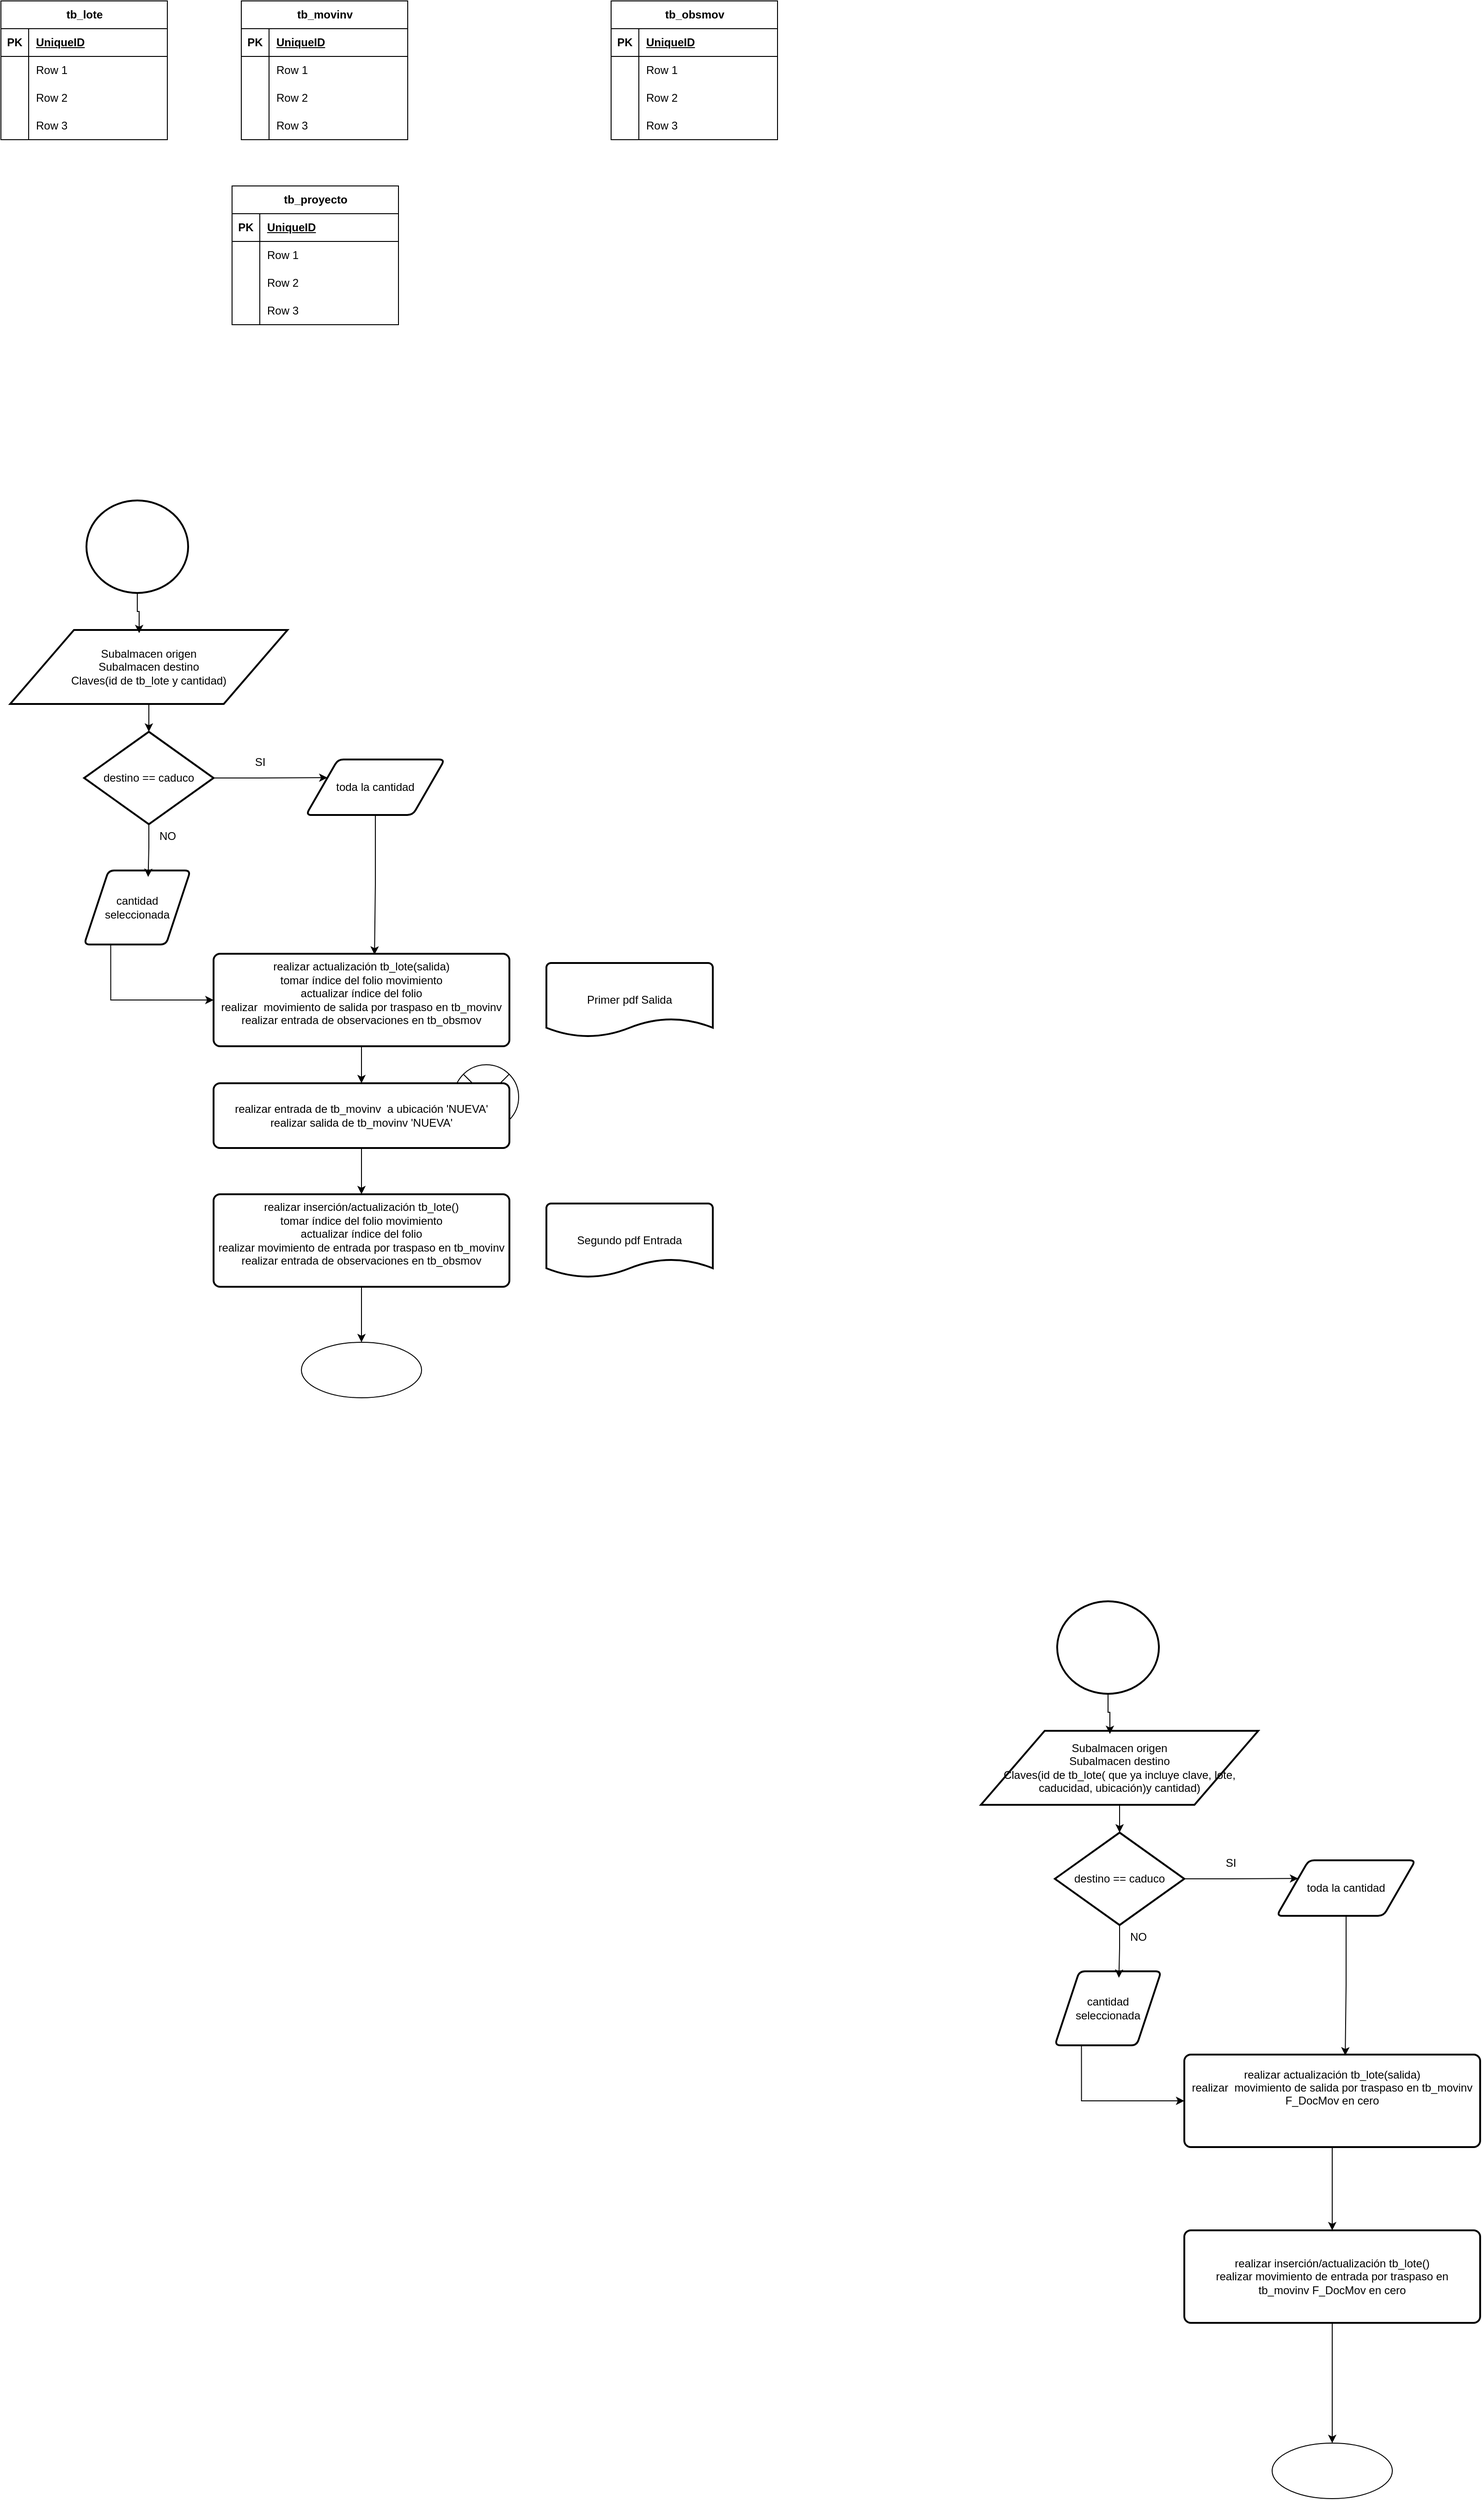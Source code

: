 <mxfile version="27.1.6">
  <diagram name="Página-1" id="tT_PuMGkme6JgrerA0NC">
    <mxGraphModel dx="2133" dy="880" grid="1" gridSize="10" guides="1" tooltips="1" connect="1" arrows="1" fold="1" page="1" pageScale="1" pageWidth="827" pageHeight="1169" math="0" shadow="0">
      <root>
        <mxCell id="0" />
        <mxCell id="1" parent="0" />
        <mxCell id="6l9VA6hZa9uN_EuhGzY8-78" value="" style="verticalLabelPosition=bottom;verticalAlign=top;html=1;shape=mxgraph.flowchart.or;" vertex="1" parent="1">
          <mxGeometry x="520" y="1250" width="70" height="70" as="geometry" />
        </mxCell>
        <mxCell id="6l9VA6hZa9uN_EuhGzY8-1" value="tb_lote" style="shape=table;startSize=30;container=1;collapsible=1;childLayout=tableLayout;fixedRows=1;rowLines=0;fontStyle=1;align=center;resizeLast=1;html=1;" vertex="1" parent="1">
          <mxGeometry x="30" y="100" width="180" height="150" as="geometry" />
        </mxCell>
        <mxCell id="6l9VA6hZa9uN_EuhGzY8-2" value="" style="shape=tableRow;horizontal=0;startSize=0;swimlaneHead=0;swimlaneBody=0;fillColor=none;collapsible=0;dropTarget=0;points=[[0,0.5],[1,0.5]];portConstraint=eastwest;top=0;left=0;right=0;bottom=1;" vertex="1" parent="6l9VA6hZa9uN_EuhGzY8-1">
          <mxGeometry y="30" width="180" height="30" as="geometry" />
        </mxCell>
        <mxCell id="6l9VA6hZa9uN_EuhGzY8-3" value="PK" style="shape=partialRectangle;connectable=0;fillColor=none;top=0;left=0;bottom=0;right=0;fontStyle=1;overflow=hidden;whiteSpace=wrap;html=1;" vertex="1" parent="6l9VA6hZa9uN_EuhGzY8-2">
          <mxGeometry width="30" height="30" as="geometry">
            <mxRectangle width="30" height="30" as="alternateBounds" />
          </mxGeometry>
        </mxCell>
        <mxCell id="6l9VA6hZa9uN_EuhGzY8-4" value="UniqueID" style="shape=partialRectangle;connectable=0;fillColor=none;top=0;left=0;bottom=0;right=0;align=left;spacingLeft=6;fontStyle=5;overflow=hidden;whiteSpace=wrap;html=1;" vertex="1" parent="6l9VA6hZa9uN_EuhGzY8-2">
          <mxGeometry x="30" width="150" height="30" as="geometry">
            <mxRectangle width="150" height="30" as="alternateBounds" />
          </mxGeometry>
        </mxCell>
        <mxCell id="6l9VA6hZa9uN_EuhGzY8-5" value="" style="shape=tableRow;horizontal=0;startSize=0;swimlaneHead=0;swimlaneBody=0;fillColor=none;collapsible=0;dropTarget=0;points=[[0,0.5],[1,0.5]];portConstraint=eastwest;top=0;left=0;right=0;bottom=0;" vertex="1" parent="6l9VA6hZa9uN_EuhGzY8-1">
          <mxGeometry y="60" width="180" height="30" as="geometry" />
        </mxCell>
        <mxCell id="6l9VA6hZa9uN_EuhGzY8-6" value="" style="shape=partialRectangle;connectable=0;fillColor=none;top=0;left=0;bottom=0;right=0;editable=1;overflow=hidden;whiteSpace=wrap;html=1;" vertex="1" parent="6l9VA6hZa9uN_EuhGzY8-5">
          <mxGeometry width="30" height="30" as="geometry">
            <mxRectangle width="30" height="30" as="alternateBounds" />
          </mxGeometry>
        </mxCell>
        <mxCell id="6l9VA6hZa9uN_EuhGzY8-7" value="Row 1" style="shape=partialRectangle;connectable=0;fillColor=none;top=0;left=0;bottom=0;right=0;align=left;spacingLeft=6;overflow=hidden;whiteSpace=wrap;html=1;" vertex="1" parent="6l9VA6hZa9uN_EuhGzY8-5">
          <mxGeometry x="30" width="150" height="30" as="geometry">
            <mxRectangle width="150" height="30" as="alternateBounds" />
          </mxGeometry>
        </mxCell>
        <mxCell id="6l9VA6hZa9uN_EuhGzY8-8" value="" style="shape=tableRow;horizontal=0;startSize=0;swimlaneHead=0;swimlaneBody=0;fillColor=none;collapsible=0;dropTarget=0;points=[[0,0.5],[1,0.5]];portConstraint=eastwest;top=0;left=0;right=0;bottom=0;" vertex="1" parent="6l9VA6hZa9uN_EuhGzY8-1">
          <mxGeometry y="90" width="180" height="30" as="geometry" />
        </mxCell>
        <mxCell id="6l9VA6hZa9uN_EuhGzY8-9" value="" style="shape=partialRectangle;connectable=0;fillColor=none;top=0;left=0;bottom=0;right=0;editable=1;overflow=hidden;whiteSpace=wrap;html=1;" vertex="1" parent="6l9VA6hZa9uN_EuhGzY8-8">
          <mxGeometry width="30" height="30" as="geometry">
            <mxRectangle width="30" height="30" as="alternateBounds" />
          </mxGeometry>
        </mxCell>
        <mxCell id="6l9VA6hZa9uN_EuhGzY8-10" value="Row 2" style="shape=partialRectangle;connectable=0;fillColor=none;top=0;left=0;bottom=0;right=0;align=left;spacingLeft=6;overflow=hidden;whiteSpace=wrap;html=1;" vertex="1" parent="6l9VA6hZa9uN_EuhGzY8-8">
          <mxGeometry x="30" width="150" height="30" as="geometry">
            <mxRectangle width="150" height="30" as="alternateBounds" />
          </mxGeometry>
        </mxCell>
        <mxCell id="6l9VA6hZa9uN_EuhGzY8-11" value="" style="shape=tableRow;horizontal=0;startSize=0;swimlaneHead=0;swimlaneBody=0;fillColor=none;collapsible=0;dropTarget=0;points=[[0,0.5],[1,0.5]];portConstraint=eastwest;top=0;left=0;right=0;bottom=0;" vertex="1" parent="6l9VA6hZa9uN_EuhGzY8-1">
          <mxGeometry y="120" width="180" height="30" as="geometry" />
        </mxCell>
        <mxCell id="6l9VA6hZa9uN_EuhGzY8-12" value="" style="shape=partialRectangle;connectable=0;fillColor=none;top=0;left=0;bottom=0;right=0;editable=1;overflow=hidden;whiteSpace=wrap;html=1;" vertex="1" parent="6l9VA6hZa9uN_EuhGzY8-11">
          <mxGeometry width="30" height="30" as="geometry">
            <mxRectangle width="30" height="30" as="alternateBounds" />
          </mxGeometry>
        </mxCell>
        <mxCell id="6l9VA6hZa9uN_EuhGzY8-13" value="Row 3" style="shape=partialRectangle;connectable=0;fillColor=none;top=0;left=0;bottom=0;right=0;align=left;spacingLeft=6;overflow=hidden;whiteSpace=wrap;html=1;" vertex="1" parent="6l9VA6hZa9uN_EuhGzY8-11">
          <mxGeometry x="30" width="150" height="30" as="geometry">
            <mxRectangle width="150" height="30" as="alternateBounds" />
          </mxGeometry>
        </mxCell>
        <mxCell id="6l9VA6hZa9uN_EuhGzY8-14" value="tb_movinv" style="shape=table;startSize=30;container=1;collapsible=1;childLayout=tableLayout;fixedRows=1;rowLines=0;fontStyle=1;align=center;resizeLast=1;html=1;" vertex="1" parent="1">
          <mxGeometry x="290" y="100" width="180" height="150" as="geometry" />
        </mxCell>
        <mxCell id="6l9VA6hZa9uN_EuhGzY8-15" value="" style="shape=tableRow;horizontal=0;startSize=0;swimlaneHead=0;swimlaneBody=0;fillColor=none;collapsible=0;dropTarget=0;points=[[0,0.5],[1,0.5]];portConstraint=eastwest;top=0;left=0;right=0;bottom=1;" vertex="1" parent="6l9VA6hZa9uN_EuhGzY8-14">
          <mxGeometry y="30" width="180" height="30" as="geometry" />
        </mxCell>
        <mxCell id="6l9VA6hZa9uN_EuhGzY8-16" value="PK" style="shape=partialRectangle;connectable=0;fillColor=none;top=0;left=0;bottom=0;right=0;fontStyle=1;overflow=hidden;whiteSpace=wrap;html=1;" vertex="1" parent="6l9VA6hZa9uN_EuhGzY8-15">
          <mxGeometry width="30" height="30" as="geometry">
            <mxRectangle width="30" height="30" as="alternateBounds" />
          </mxGeometry>
        </mxCell>
        <mxCell id="6l9VA6hZa9uN_EuhGzY8-17" value="UniqueID" style="shape=partialRectangle;connectable=0;fillColor=none;top=0;left=0;bottom=0;right=0;align=left;spacingLeft=6;fontStyle=5;overflow=hidden;whiteSpace=wrap;html=1;" vertex="1" parent="6l9VA6hZa9uN_EuhGzY8-15">
          <mxGeometry x="30" width="150" height="30" as="geometry">
            <mxRectangle width="150" height="30" as="alternateBounds" />
          </mxGeometry>
        </mxCell>
        <mxCell id="6l9VA6hZa9uN_EuhGzY8-18" value="" style="shape=tableRow;horizontal=0;startSize=0;swimlaneHead=0;swimlaneBody=0;fillColor=none;collapsible=0;dropTarget=0;points=[[0,0.5],[1,0.5]];portConstraint=eastwest;top=0;left=0;right=0;bottom=0;" vertex="1" parent="6l9VA6hZa9uN_EuhGzY8-14">
          <mxGeometry y="60" width="180" height="30" as="geometry" />
        </mxCell>
        <mxCell id="6l9VA6hZa9uN_EuhGzY8-19" value="" style="shape=partialRectangle;connectable=0;fillColor=none;top=0;left=0;bottom=0;right=0;editable=1;overflow=hidden;whiteSpace=wrap;html=1;" vertex="1" parent="6l9VA6hZa9uN_EuhGzY8-18">
          <mxGeometry width="30" height="30" as="geometry">
            <mxRectangle width="30" height="30" as="alternateBounds" />
          </mxGeometry>
        </mxCell>
        <mxCell id="6l9VA6hZa9uN_EuhGzY8-20" value="Row 1" style="shape=partialRectangle;connectable=0;fillColor=none;top=0;left=0;bottom=0;right=0;align=left;spacingLeft=6;overflow=hidden;whiteSpace=wrap;html=1;" vertex="1" parent="6l9VA6hZa9uN_EuhGzY8-18">
          <mxGeometry x="30" width="150" height="30" as="geometry">
            <mxRectangle width="150" height="30" as="alternateBounds" />
          </mxGeometry>
        </mxCell>
        <mxCell id="6l9VA6hZa9uN_EuhGzY8-21" value="" style="shape=tableRow;horizontal=0;startSize=0;swimlaneHead=0;swimlaneBody=0;fillColor=none;collapsible=0;dropTarget=0;points=[[0,0.5],[1,0.5]];portConstraint=eastwest;top=0;left=0;right=0;bottom=0;" vertex="1" parent="6l9VA6hZa9uN_EuhGzY8-14">
          <mxGeometry y="90" width="180" height="30" as="geometry" />
        </mxCell>
        <mxCell id="6l9VA6hZa9uN_EuhGzY8-22" value="" style="shape=partialRectangle;connectable=0;fillColor=none;top=0;left=0;bottom=0;right=0;editable=1;overflow=hidden;whiteSpace=wrap;html=1;" vertex="1" parent="6l9VA6hZa9uN_EuhGzY8-21">
          <mxGeometry width="30" height="30" as="geometry">
            <mxRectangle width="30" height="30" as="alternateBounds" />
          </mxGeometry>
        </mxCell>
        <mxCell id="6l9VA6hZa9uN_EuhGzY8-23" value="Row 2" style="shape=partialRectangle;connectable=0;fillColor=none;top=0;left=0;bottom=0;right=0;align=left;spacingLeft=6;overflow=hidden;whiteSpace=wrap;html=1;" vertex="1" parent="6l9VA6hZa9uN_EuhGzY8-21">
          <mxGeometry x="30" width="150" height="30" as="geometry">
            <mxRectangle width="150" height="30" as="alternateBounds" />
          </mxGeometry>
        </mxCell>
        <mxCell id="6l9VA6hZa9uN_EuhGzY8-24" value="" style="shape=tableRow;horizontal=0;startSize=0;swimlaneHead=0;swimlaneBody=0;fillColor=none;collapsible=0;dropTarget=0;points=[[0,0.5],[1,0.5]];portConstraint=eastwest;top=0;left=0;right=0;bottom=0;" vertex="1" parent="6l9VA6hZa9uN_EuhGzY8-14">
          <mxGeometry y="120" width="180" height="30" as="geometry" />
        </mxCell>
        <mxCell id="6l9VA6hZa9uN_EuhGzY8-25" value="" style="shape=partialRectangle;connectable=0;fillColor=none;top=0;left=0;bottom=0;right=0;editable=1;overflow=hidden;whiteSpace=wrap;html=1;" vertex="1" parent="6l9VA6hZa9uN_EuhGzY8-24">
          <mxGeometry width="30" height="30" as="geometry">
            <mxRectangle width="30" height="30" as="alternateBounds" />
          </mxGeometry>
        </mxCell>
        <mxCell id="6l9VA6hZa9uN_EuhGzY8-26" value="Row 3" style="shape=partialRectangle;connectable=0;fillColor=none;top=0;left=0;bottom=0;right=0;align=left;spacingLeft=6;overflow=hidden;whiteSpace=wrap;html=1;" vertex="1" parent="6l9VA6hZa9uN_EuhGzY8-24">
          <mxGeometry x="30" width="150" height="30" as="geometry">
            <mxRectangle width="150" height="30" as="alternateBounds" />
          </mxGeometry>
        </mxCell>
        <mxCell id="6l9VA6hZa9uN_EuhGzY8-27" value="tb_obsmov" style="shape=table;startSize=30;container=1;collapsible=1;childLayout=tableLayout;fixedRows=1;rowLines=0;fontStyle=1;align=center;resizeLast=1;html=1;" vertex="1" parent="1">
          <mxGeometry x="690" y="100" width="180" height="150" as="geometry" />
        </mxCell>
        <mxCell id="6l9VA6hZa9uN_EuhGzY8-28" value="" style="shape=tableRow;horizontal=0;startSize=0;swimlaneHead=0;swimlaneBody=0;fillColor=none;collapsible=0;dropTarget=0;points=[[0,0.5],[1,0.5]];portConstraint=eastwest;top=0;left=0;right=0;bottom=1;" vertex="1" parent="6l9VA6hZa9uN_EuhGzY8-27">
          <mxGeometry y="30" width="180" height="30" as="geometry" />
        </mxCell>
        <mxCell id="6l9VA6hZa9uN_EuhGzY8-29" value="PK" style="shape=partialRectangle;connectable=0;fillColor=none;top=0;left=0;bottom=0;right=0;fontStyle=1;overflow=hidden;whiteSpace=wrap;html=1;" vertex="1" parent="6l9VA6hZa9uN_EuhGzY8-28">
          <mxGeometry width="30" height="30" as="geometry">
            <mxRectangle width="30" height="30" as="alternateBounds" />
          </mxGeometry>
        </mxCell>
        <mxCell id="6l9VA6hZa9uN_EuhGzY8-30" value="UniqueID" style="shape=partialRectangle;connectable=0;fillColor=none;top=0;left=0;bottom=0;right=0;align=left;spacingLeft=6;fontStyle=5;overflow=hidden;whiteSpace=wrap;html=1;" vertex="1" parent="6l9VA6hZa9uN_EuhGzY8-28">
          <mxGeometry x="30" width="150" height="30" as="geometry">
            <mxRectangle width="150" height="30" as="alternateBounds" />
          </mxGeometry>
        </mxCell>
        <mxCell id="6l9VA6hZa9uN_EuhGzY8-31" value="" style="shape=tableRow;horizontal=0;startSize=0;swimlaneHead=0;swimlaneBody=0;fillColor=none;collapsible=0;dropTarget=0;points=[[0,0.5],[1,0.5]];portConstraint=eastwest;top=0;left=0;right=0;bottom=0;" vertex="1" parent="6l9VA6hZa9uN_EuhGzY8-27">
          <mxGeometry y="60" width="180" height="30" as="geometry" />
        </mxCell>
        <mxCell id="6l9VA6hZa9uN_EuhGzY8-32" value="" style="shape=partialRectangle;connectable=0;fillColor=none;top=0;left=0;bottom=0;right=0;editable=1;overflow=hidden;whiteSpace=wrap;html=1;" vertex="1" parent="6l9VA6hZa9uN_EuhGzY8-31">
          <mxGeometry width="30" height="30" as="geometry">
            <mxRectangle width="30" height="30" as="alternateBounds" />
          </mxGeometry>
        </mxCell>
        <mxCell id="6l9VA6hZa9uN_EuhGzY8-33" value="Row 1" style="shape=partialRectangle;connectable=0;fillColor=none;top=0;left=0;bottom=0;right=0;align=left;spacingLeft=6;overflow=hidden;whiteSpace=wrap;html=1;" vertex="1" parent="6l9VA6hZa9uN_EuhGzY8-31">
          <mxGeometry x="30" width="150" height="30" as="geometry">
            <mxRectangle width="150" height="30" as="alternateBounds" />
          </mxGeometry>
        </mxCell>
        <mxCell id="6l9VA6hZa9uN_EuhGzY8-34" value="" style="shape=tableRow;horizontal=0;startSize=0;swimlaneHead=0;swimlaneBody=0;fillColor=none;collapsible=0;dropTarget=0;points=[[0,0.5],[1,0.5]];portConstraint=eastwest;top=0;left=0;right=0;bottom=0;" vertex="1" parent="6l9VA6hZa9uN_EuhGzY8-27">
          <mxGeometry y="90" width="180" height="30" as="geometry" />
        </mxCell>
        <mxCell id="6l9VA6hZa9uN_EuhGzY8-35" value="" style="shape=partialRectangle;connectable=0;fillColor=none;top=0;left=0;bottom=0;right=0;editable=1;overflow=hidden;whiteSpace=wrap;html=1;" vertex="1" parent="6l9VA6hZa9uN_EuhGzY8-34">
          <mxGeometry width="30" height="30" as="geometry">
            <mxRectangle width="30" height="30" as="alternateBounds" />
          </mxGeometry>
        </mxCell>
        <mxCell id="6l9VA6hZa9uN_EuhGzY8-36" value="Row 2" style="shape=partialRectangle;connectable=0;fillColor=none;top=0;left=0;bottom=0;right=0;align=left;spacingLeft=6;overflow=hidden;whiteSpace=wrap;html=1;" vertex="1" parent="6l9VA6hZa9uN_EuhGzY8-34">
          <mxGeometry x="30" width="150" height="30" as="geometry">
            <mxRectangle width="150" height="30" as="alternateBounds" />
          </mxGeometry>
        </mxCell>
        <mxCell id="6l9VA6hZa9uN_EuhGzY8-37" value="" style="shape=tableRow;horizontal=0;startSize=0;swimlaneHead=0;swimlaneBody=0;fillColor=none;collapsible=0;dropTarget=0;points=[[0,0.5],[1,0.5]];portConstraint=eastwest;top=0;left=0;right=0;bottom=0;" vertex="1" parent="6l9VA6hZa9uN_EuhGzY8-27">
          <mxGeometry y="120" width="180" height="30" as="geometry" />
        </mxCell>
        <mxCell id="6l9VA6hZa9uN_EuhGzY8-38" value="" style="shape=partialRectangle;connectable=0;fillColor=none;top=0;left=0;bottom=0;right=0;editable=1;overflow=hidden;whiteSpace=wrap;html=1;" vertex="1" parent="6l9VA6hZa9uN_EuhGzY8-37">
          <mxGeometry width="30" height="30" as="geometry">
            <mxRectangle width="30" height="30" as="alternateBounds" />
          </mxGeometry>
        </mxCell>
        <mxCell id="6l9VA6hZa9uN_EuhGzY8-39" value="Row 3" style="shape=partialRectangle;connectable=0;fillColor=none;top=0;left=0;bottom=0;right=0;align=left;spacingLeft=6;overflow=hidden;whiteSpace=wrap;html=1;" vertex="1" parent="6l9VA6hZa9uN_EuhGzY8-37">
          <mxGeometry x="30" width="150" height="30" as="geometry">
            <mxRectangle width="150" height="30" as="alternateBounds" />
          </mxGeometry>
        </mxCell>
        <mxCell id="6l9VA6hZa9uN_EuhGzY8-40" value="tb_proyecto" style="shape=table;startSize=30;container=1;collapsible=1;childLayout=tableLayout;fixedRows=1;rowLines=0;fontStyle=1;align=center;resizeLast=1;html=1;" vertex="1" parent="1">
          <mxGeometry x="280" y="300" width="180" height="150" as="geometry" />
        </mxCell>
        <mxCell id="6l9VA6hZa9uN_EuhGzY8-41" value="" style="shape=tableRow;horizontal=0;startSize=0;swimlaneHead=0;swimlaneBody=0;fillColor=none;collapsible=0;dropTarget=0;points=[[0,0.5],[1,0.5]];portConstraint=eastwest;top=0;left=0;right=0;bottom=1;" vertex="1" parent="6l9VA6hZa9uN_EuhGzY8-40">
          <mxGeometry y="30" width="180" height="30" as="geometry" />
        </mxCell>
        <mxCell id="6l9VA6hZa9uN_EuhGzY8-42" value="PK" style="shape=partialRectangle;connectable=0;fillColor=none;top=0;left=0;bottom=0;right=0;fontStyle=1;overflow=hidden;whiteSpace=wrap;html=1;" vertex="1" parent="6l9VA6hZa9uN_EuhGzY8-41">
          <mxGeometry width="30" height="30" as="geometry">
            <mxRectangle width="30" height="30" as="alternateBounds" />
          </mxGeometry>
        </mxCell>
        <mxCell id="6l9VA6hZa9uN_EuhGzY8-43" value="UniqueID" style="shape=partialRectangle;connectable=0;fillColor=none;top=0;left=0;bottom=0;right=0;align=left;spacingLeft=6;fontStyle=5;overflow=hidden;whiteSpace=wrap;html=1;" vertex="1" parent="6l9VA6hZa9uN_EuhGzY8-41">
          <mxGeometry x="30" width="150" height="30" as="geometry">
            <mxRectangle width="150" height="30" as="alternateBounds" />
          </mxGeometry>
        </mxCell>
        <mxCell id="6l9VA6hZa9uN_EuhGzY8-44" value="" style="shape=tableRow;horizontal=0;startSize=0;swimlaneHead=0;swimlaneBody=0;fillColor=none;collapsible=0;dropTarget=0;points=[[0,0.5],[1,0.5]];portConstraint=eastwest;top=0;left=0;right=0;bottom=0;" vertex="1" parent="6l9VA6hZa9uN_EuhGzY8-40">
          <mxGeometry y="60" width="180" height="30" as="geometry" />
        </mxCell>
        <mxCell id="6l9VA6hZa9uN_EuhGzY8-45" value="" style="shape=partialRectangle;connectable=0;fillColor=none;top=0;left=0;bottom=0;right=0;editable=1;overflow=hidden;whiteSpace=wrap;html=1;" vertex="1" parent="6l9VA6hZa9uN_EuhGzY8-44">
          <mxGeometry width="30" height="30" as="geometry">
            <mxRectangle width="30" height="30" as="alternateBounds" />
          </mxGeometry>
        </mxCell>
        <mxCell id="6l9VA6hZa9uN_EuhGzY8-46" value="Row 1" style="shape=partialRectangle;connectable=0;fillColor=none;top=0;left=0;bottom=0;right=0;align=left;spacingLeft=6;overflow=hidden;whiteSpace=wrap;html=1;" vertex="1" parent="6l9VA6hZa9uN_EuhGzY8-44">
          <mxGeometry x="30" width="150" height="30" as="geometry">
            <mxRectangle width="150" height="30" as="alternateBounds" />
          </mxGeometry>
        </mxCell>
        <mxCell id="6l9VA6hZa9uN_EuhGzY8-47" value="" style="shape=tableRow;horizontal=0;startSize=0;swimlaneHead=0;swimlaneBody=0;fillColor=none;collapsible=0;dropTarget=0;points=[[0,0.5],[1,0.5]];portConstraint=eastwest;top=0;left=0;right=0;bottom=0;" vertex="1" parent="6l9VA6hZa9uN_EuhGzY8-40">
          <mxGeometry y="90" width="180" height="30" as="geometry" />
        </mxCell>
        <mxCell id="6l9VA6hZa9uN_EuhGzY8-48" value="" style="shape=partialRectangle;connectable=0;fillColor=none;top=0;left=0;bottom=0;right=0;editable=1;overflow=hidden;whiteSpace=wrap;html=1;" vertex="1" parent="6l9VA6hZa9uN_EuhGzY8-47">
          <mxGeometry width="30" height="30" as="geometry">
            <mxRectangle width="30" height="30" as="alternateBounds" />
          </mxGeometry>
        </mxCell>
        <mxCell id="6l9VA6hZa9uN_EuhGzY8-49" value="Row 2" style="shape=partialRectangle;connectable=0;fillColor=none;top=0;left=0;bottom=0;right=0;align=left;spacingLeft=6;overflow=hidden;whiteSpace=wrap;html=1;" vertex="1" parent="6l9VA6hZa9uN_EuhGzY8-47">
          <mxGeometry x="30" width="150" height="30" as="geometry">
            <mxRectangle width="150" height="30" as="alternateBounds" />
          </mxGeometry>
        </mxCell>
        <mxCell id="6l9VA6hZa9uN_EuhGzY8-50" value="" style="shape=tableRow;horizontal=0;startSize=0;swimlaneHead=0;swimlaneBody=0;fillColor=none;collapsible=0;dropTarget=0;points=[[0,0.5],[1,0.5]];portConstraint=eastwest;top=0;left=0;right=0;bottom=0;" vertex="1" parent="6l9VA6hZa9uN_EuhGzY8-40">
          <mxGeometry y="120" width="180" height="30" as="geometry" />
        </mxCell>
        <mxCell id="6l9VA6hZa9uN_EuhGzY8-51" value="" style="shape=partialRectangle;connectable=0;fillColor=none;top=0;left=0;bottom=0;right=0;editable=1;overflow=hidden;whiteSpace=wrap;html=1;" vertex="1" parent="6l9VA6hZa9uN_EuhGzY8-50">
          <mxGeometry width="30" height="30" as="geometry">
            <mxRectangle width="30" height="30" as="alternateBounds" />
          </mxGeometry>
        </mxCell>
        <mxCell id="6l9VA6hZa9uN_EuhGzY8-52" value="Row 3" style="shape=partialRectangle;connectable=0;fillColor=none;top=0;left=0;bottom=0;right=0;align=left;spacingLeft=6;overflow=hidden;whiteSpace=wrap;html=1;" vertex="1" parent="6l9VA6hZa9uN_EuhGzY8-50">
          <mxGeometry x="30" width="150" height="30" as="geometry">
            <mxRectangle width="150" height="30" as="alternateBounds" />
          </mxGeometry>
        </mxCell>
        <mxCell id="6l9VA6hZa9uN_EuhGzY8-53" value="" style="strokeWidth=2;html=1;shape=mxgraph.flowchart.start_2;whiteSpace=wrap;" vertex="1" parent="1">
          <mxGeometry x="122.5" y="640" width="110" height="100" as="geometry" />
        </mxCell>
        <mxCell id="6l9VA6hZa9uN_EuhGzY8-72" style="edgeStyle=orthogonalEdgeStyle;rounded=0;orthogonalLoop=1;jettySize=auto;html=1;exitX=0.5;exitY=1;exitDx=0;exitDy=0;entryX=0.5;entryY=0;entryDx=0;entryDy=0;" edge="1" parent="1" source="6l9VA6hZa9uN_EuhGzY8-54" target="6l9VA6hZa9uN_EuhGzY8-61">
          <mxGeometry relative="1" as="geometry" />
        </mxCell>
        <mxCell id="6l9VA6hZa9uN_EuhGzY8-54" value="realizar actualización tb_lote(salida)&lt;div&gt;tomar índice del folio movimiento&lt;/div&gt;&lt;div&gt;actualizar índice del folio&lt;br&gt;&lt;div&gt;realizar&amp;nbsp; movimiento de salida por traspaso en tb_movinv&lt;/div&gt;&lt;div&gt;realizar entrada de observaciones en tb_obsmov&lt;/div&gt;&lt;div&gt;&lt;br&gt;&lt;/div&gt;&lt;/div&gt;" style="rounded=1;whiteSpace=wrap;html=1;absoluteArcSize=1;arcSize=14;strokeWidth=2;" vertex="1" parent="1">
          <mxGeometry x="260" y="1130" width="320" height="100" as="geometry" />
        </mxCell>
        <mxCell id="6l9VA6hZa9uN_EuhGzY8-56" value="Subalmacen origen&lt;div&gt;Subalmacen destino&lt;/div&gt;&lt;div&gt;Claves(id de tb_lote y cantidad)&lt;/div&gt;" style="shape=parallelogram;html=1;strokeWidth=2;perimeter=parallelogramPerimeter;whiteSpace=wrap;rounded=1;arcSize=0;size=0.23;" vertex="1" parent="1">
          <mxGeometry x="40" y="780" width="300" height="80" as="geometry" />
        </mxCell>
        <mxCell id="6l9VA6hZa9uN_EuhGzY8-57" style="edgeStyle=orthogonalEdgeStyle;rounded=0;orthogonalLoop=1;jettySize=auto;html=1;exitX=0.5;exitY=1;exitDx=0;exitDy=0;exitPerimeter=0;entryX=0.465;entryY=0.043;entryDx=0;entryDy=0;entryPerimeter=0;" edge="1" parent="1" source="6l9VA6hZa9uN_EuhGzY8-53" target="6l9VA6hZa9uN_EuhGzY8-56">
          <mxGeometry relative="1" as="geometry" />
        </mxCell>
        <mxCell id="6l9VA6hZa9uN_EuhGzY8-59" value="Primer pdf Salida" style="strokeWidth=2;html=1;shape=mxgraph.flowchart.document2;whiteSpace=wrap;size=0.25;" vertex="1" parent="1">
          <mxGeometry x="620" y="1140" width="180" height="80" as="geometry" />
        </mxCell>
        <mxCell id="6l9VA6hZa9uN_EuhGzY8-74" style="edgeStyle=orthogonalEdgeStyle;rounded=0;orthogonalLoop=1;jettySize=auto;html=1;exitX=0.5;exitY=1;exitDx=0;exitDy=0;" edge="1" parent="1" source="6l9VA6hZa9uN_EuhGzY8-61" target="6l9VA6hZa9uN_EuhGzY8-73">
          <mxGeometry relative="1" as="geometry" />
        </mxCell>
        <mxCell id="6l9VA6hZa9uN_EuhGzY8-61" value="realizar entrada de tb_movinv&amp;nbsp; a ubicación &#39;NUEVA&#39;&lt;div&gt;realizar salida de tb_movinv &#39;NUEVA&#39;&lt;/div&gt;" style="rounded=1;whiteSpace=wrap;html=1;absoluteArcSize=1;arcSize=14;strokeWidth=2;fillColor=light-dark(#FFFFFF,#E6D0DE);" vertex="1" parent="1">
          <mxGeometry x="260" y="1270" width="320" height="70" as="geometry" />
        </mxCell>
        <mxCell id="6l9VA6hZa9uN_EuhGzY8-66" style="edgeStyle=orthogonalEdgeStyle;rounded=0;orthogonalLoop=1;jettySize=auto;html=1;exitX=1;exitY=0.5;exitDx=0;exitDy=0;exitPerimeter=0;entryX=0;entryY=0.25;entryDx=0;entryDy=0;" edge="1" parent="1" source="6l9VA6hZa9uN_EuhGzY8-62" target="6l9VA6hZa9uN_EuhGzY8-64">
          <mxGeometry relative="1" as="geometry" />
        </mxCell>
        <mxCell id="6l9VA6hZa9uN_EuhGzY8-62" value="destino == caduco" style="strokeWidth=2;html=1;shape=mxgraph.flowchart.decision;whiteSpace=wrap;" vertex="1" parent="1">
          <mxGeometry x="120" y="890" width="140" height="100" as="geometry" />
        </mxCell>
        <mxCell id="6l9VA6hZa9uN_EuhGzY8-63" style="edgeStyle=orthogonalEdgeStyle;rounded=0;orthogonalLoop=1;jettySize=auto;html=1;exitX=0.5;exitY=1;exitDx=0;exitDy=0;entryX=0.5;entryY=0;entryDx=0;entryDy=0;entryPerimeter=0;" edge="1" parent="1" source="6l9VA6hZa9uN_EuhGzY8-56" target="6l9VA6hZa9uN_EuhGzY8-62">
          <mxGeometry relative="1" as="geometry" />
        </mxCell>
        <mxCell id="6l9VA6hZa9uN_EuhGzY8-64" value="toda la cantidad" style="shape=parallelogram;html=1;strokeWidth=2;perimeter=parallelogramPerimeter;whiteSpace=wrap;rounded=1;arcSize=12;size=0.23;" vertex="1" parent="1">
          <mxGeometry x="360" y="920" width="150" height="60" as="geometry" />
        </mxCell>
        <mxCell id="6l9VA6hZa9uN_EuhGzY8-71" style="edgeStyle=orthogonalEdgeStyle;rounded=0;orthogonalLoop=1;jettySize=auto;html=1;exitX=0.25;exitY=1;exitDx=0;exitDy=0;entryX=0;entryY=0.5;entryDx=0;entryDy=0;" edge="1" parent="1" source="6l9VA6hZa9uN_EuhGzY8-65" target="6l9VA6hZa9uN_EuhGzY8-54">
          <mxGeometry relative="1" as="geometry" />
        </mxCell>
        <mxCell id="6l9VA6hZa9uN_EuhGzY8-65" value="cantidad seleccionada" style="shape=parallelogram;html=1;strokeWidth=2;perimeter=parallelogramPerimeter;whiteSpace=wrap;rounded=1;arcSize=12;size=0.23;" vertex="1" parent="1">
          <mxGeometry x="120" y="1040" width="115" height="80" as="geometry" />
        </mxCell>
        <mxCell id="6l9VA6hZa9uN_EuhGzY8-67" value="SI" style="text;html=1;align=center;verticalAlign=middle;resizable=0;points=[];autosize=1;strokeColor=none;fillColor=none;" vertex="1" parent="1">
          <mxGeometry x="295" y="908" width="30" height="30" as="geometry" />
        </mxCell>
        <mxCell id="6l9VA6hZa9uN_EuhGzY8-68" style="edgeStyle=orthogonalEdgeStyle;rounded=0;orthogonalLoop=1;jettySize=auto;html=1;exitX=0.5;exitY=1;exitDx=0;exitDy=0;exitPerimeter=0;entryX=0.602;entryY=0.087;entryDx=0;entryDy=0;entryPerimeter=0;" edge="1" parent="1" source="6l9VA6hZa9uN_EuhGzY8-62" target="6l9VA6hZa9uN_EuhGzY8-65">
          <mxGeometry relative="1" as="geometry" />
        </mxCell>
        <mxCell id="6l9VA6hZa9uN_EuhGzY8-69" value="NO" style="text;html=1;align=center;verticalAlign=middle;resizable=0;points=[];autosize=1;strokeColor=none;fillColor=none;" vertex="1" parent="1">
          <mxGeometry x="190" y="988" width="40" height="30" as="geometry" />
        </mxCell>
        <mxCell id="6l9VA6hZa9uN_EuhGzY8-70" style="edgeStyle=orthogonalEdgeStyle;rounded=0;orthogonalLoop=1;jettySize=auto;html=1;exitX=0.5;exitY=1;exitDx=0;exitDy=0;entryX=0.544;entryY=0.01;entryDx=0;entryDy=0;entryPerimeter=0;" edge="1" parent="1" source="6l9VA6hZa9uN_EuhGzY8-64" target="6l9VA6hZa9uN_EuhGzY8-54">
          <mxGeometry relative="1" as="geometry" />
        </mxCell>
        <mxCell id="6l9VA6hZa9uN_EuhGzY8-77" style="edgeStyle=orthogonalEdgeStyle;rounded=0;orthogonalLoop=1;jettySize=auto;html=1;exitX=0.5;exitY=1;exitDx=0;exitDy=0;" edge="1" parent="1" source="6l9VA6hZa9uN_EuhGzY8-73" target="6l9VA6hZa9uN_EuhGzY8-76">
          <mxGeometry relative="1" as="geometry" />
        </mxCell>
        <mxCell id="6l9VA6hZa9uN_EuhGzY8-73" value="realizar inserción/actualización tb_lote()&lt;div&gt;tomar índice del folio movimiento&lt;/div&gt;&lt;div&gt;actualizar índice del folio&lt;br&gt;&lt;div&gt;realizar movimiento de entrada por traspaso en tb_movinv&lt;/div&gt;&lt;div&gt;realizar entrada de observaciones en tb_obsmov&lt;/div&gt;&lt;div&gt;&lt;br&gt;&lt;/div&gt;&lt;/div&gt;" style="rounded=1;whiteSpace=wrap;html=1;absoluteArcSize=1;arcSize=14;strokeWidth=2;" vertex="1" parent="1">
          <mxGeometry x="260" y="1390" width="320" height="100" as="geometry" />
        </mxCell>
        <mxCell id="6l9VA6hZa9uN_EuhGzY8-75" value="Segundo pdf Entrada" style="strokeWidth=2;html=1;shape=mxgraph.flowchart.document2;whiteSpace=wrap;size=0.25;" vertex="1" parent="1">
          <mxGeometry x="620" y="1400" width="180" height="80" as="geometry" />
        </mxCell>
        <mxCell id="6l9VA6hZa9uN_EuhGzY8-76" value="" style="verticalLabelPosition=bottom;verticalAlign=top;html=1;shape=mxgraph.flowchart.on-page_reference;" vertex="1" parent="1">
          <mxGeometry x="355" y="1550" width="130" height="60" as="geometry" />
        </mxCell>
        <mxCell id="6l9VA6hZa9uN_EuhGzY8-102" value="" style="strokeWidth=2;html=1;shape=mxgraph.flowchart.start_2;whiteSpace=wrap;" vertex="1" parent="1">
          <mxGeometry x="1172.5" y="1830" width="110" height="100" as="geometry" />
        </mxCell>
        <mxCell id="6l9VA6hZa9uN_EuhGzY8-103" style="edgeStyle=orthogonalEdgeStyle;rounded=0;orthogonalLoop=1;jettySize=auto;html=1;exitX=0.5;exitY=1;exitDx=0;exitDy=0;entryX=0.5;entryY=0;entryDx=0;entryDy=0;" edge="1" parent="1" source="6l9VA6hZa9uN_EuhGzY8-104" target="6l9VA6hZa9uN_EuhGzY8-121">
          <mxGeometry relative="1" as="geometry">
            <mxPoint x="1470" y="2460" as="targetPoint" />
          </mxGeometry>
        </mxCell>
        <mxCell id="6l9VA6hZa9uN_EuhGzY8-104" value="realizar actualización tb_lote(salida)&lt;div&gt;&lt;div&gt;realizar&amp;nbsp; movimiento de salida por traspaso en tb_movinv F_DocMov en cero&lt;/div&gt;&lt;div&gt;&lt;br&gt;&lt;/div&gt;&lt;div&gt;&lt;br&gt;&lt;/div&gt;&lt;/div&gt;" style="rounded=1;whiteSpace=wrap;html=1;absoluteArcSize=1;arcSize=14;strokeWidth=2;" vertex="1" parent="1">
          <mxGeometry x="1310" y="2320" width="320" height="100" as="geometry" />
        </mxCell>
        <mxCell id="6l9VA6hZa9uN_EuhGzY8-105" value="Subalmacen origen&lt;div&gt;Subalmacen destino&lt;/div&gt;&lt;div&gt;Claves(id de tb_lote( que ya incluye clave, lote, caducidad, ubicación)y cantidad)&lt;/div&gt;" style="shape=parallelogram;html=1;strokeWidth=2;perimeter=parallelogramPerimeter;whiteSpace=wrap;rounded=1;arcSize=0;size=0.23;" vertex="1" parent="1">
          <mxGeometry x="1090" y="1970" width="300" height="80" as="geometry" />
        </mxCell>
        <mxCell id="6l9VA6hZa9uN_EuhGzY8-106" style="edgeStyle=orthogonalEdgeStyle;rounded=0;orthogonalLoop=1;jettySize=auto;html=1;exitX=0.5;exitY=1;exitDx=0;exitDy=0;exitPerimeter=0;entryX=0.465;entryY=0.043;entryDx=0;entryDy=0;entryPerimeter=0;" edge="1" parent="1" source="6l9VA6hZa9uN_EuhGzY8-102" target="6l9VA6hZa9uN_EuhGzY8-105">
          <mxGeometry relative="1" as="geometry" />
        </mxCell>
        <mxCell id="6l9VA6hZa9uN_EuhGzY8-110" style="edgeStyle=orthogonalEdgeStyle;rounded=0;orthogonalLoop=1;jettySize=auto;html=1;exitX=1;exitY=0.5;exitDx=0;exitDy=0;exitPerimeter=0;entryX=0;entryY=0.25;entryDx=0;entryDy=0;" edge="1" parent="1" source="6l9VA6hZa9uN_EuhGzY8-111" target="6l9VA6hZa9uN_EuhGzY8-113">
          <mxGeometry relative="1" as="geometry" />
        </mxCell>
        <mxCell id="6l9VA6hZa9uN_EuhGzY8-111" value="destino == caduco" style="strokeWidth=2;html=1;shape=mxgraph.flowchart.decision;whiteSpace=wrap;" vertex="1" parent="1">
          <mxGeometry x="1170" y="2080" width="140" height="100" as="geometry" />
        </mxCell>
        <mxCell id="6l9VA6hZa9uN_EuhGzY8-112" style="edgeStyle=orthogonalEdgeStyle;rounded=0;orthogonalLoop=1;jettySize=auto;html=1;exitX=0.5;exitY=1;exitDx=0;exitDy=0;entryX=0.5;entryY=0;entryDx=0;entryDy=0;entryPerimeter=0;" edge="1" parent="1" source="6l9VA6hZa9uN_EuhGzY8-105" target="6l9VA6hZa9uN_EuhGzY8-111">
          <mxGeometry relative="1" as="geometry" />
        </mxCell>
        <mxCell id="6l9VA6hZa9uN_EuhGzY8-113" value="toda la cantidad" style="shape=parallelogram;html=1;strokeWidth=2;perimeter=parallelogramPerimeter;whiteSpace=wrap;rounded=1;arcSize=12;size=0.23;" vertex="1" parent="1">
          <mxGeometry x="1410" y="2110" width="150" height="60" as="geometry" />
        </mxCell>
        <mxCell id="6l9VA6hZa9uN_EuhGzY8-114" style="edgeStyle=orthogonalEdgeStyle;rounded=0;orthogonalLoop=1;jettySize=auto;html=1;exitX=0.25;exitY=1;exitDx=0;exitDy=0;entryX=0;entryY=0.5;entryDx=0;entryDy=0;" edge="1" parent="1" source="6l9VA6hZa9uN_EuhGzY8-115" target="6l9VA6hZa9uN_EuhGzY8-104">
          <mxGeometry relative="1" as="geometry" />
        </mxCell>
        <mxCell id="6l9VA6hZa9uN_EuhGzY8-115" value="cantidad seleccionada" style="shape=parallelogram;html=1;strokeWidth=2;perimeter=parallelogramPerimeter;whiteSpace=wrap;rounded=1;arcSize=12;size=0.23;" vertex="1" parent="1">
          <mxGeometry x="1170" y="2230" width="115" height="80" as="geometry" />
        </mxCell>
        <mxCell id="6l9VA6hZa9uN_EuhGzY8-116" value="SI" style="text;html=1;align=center;verticalAlign=middle;resizable=0;points=[];autosize=1;strokeColor=none;fillColor=none;" vertex="1" parent="1">
          <mxGeometry x="1345" y="2098" width="30" height="30" as="geometry" />
        </mxCell>
        <mxCell id="6l9VA6hZa9uN_EuhGzY8-117" style="edgeStyle=orthogonalEdgeStyle;rounded=0;orthogonalLoop=1;jettySize=auto;html=1;exitX=0.5;exitY=1;exitDx=0;exitDy=0;exitPerimeter=0;entryX=0.602;entryY=0.087;entryDx=0;entryDy=0;entryPerimeter=0;" edge="1" parent="1" source="6l9VA6hZa9uN_EuhGzY8-111" target="6l9VA6hZa9uN_EuhGzY8-115">
          <mxGeometry relative="1" as="geometry" />
        </mxCell>
        <mxCell id="6l9VA6hZa9uN_EuhGzY8-118" value="NO" style="text;html=1;align=center;verticalAlign=middle;resizable=0;points=[];autosize=1;strokeColor=none;fillColor=none;" vertex="1" parent="1">
          <mxGeometry x="1240" y="2178" width="40" height="30" as="geometry" />
        </mxCell>
        <mxCell id="6l9VA6hZa9uN_EuhGzY8-119" style="edgeStyle=orthogonalEdgeStyle;rounded=0;orthogonalLoop=1;jettySize=auto;html=1;exitX=0.5;exitY=1;exitDx=0;exitDy=0;entryX=0.544;entryY=0.01;entryDx=0;entryDy=0;entryPerimeter=0;" edge="1" parent="1" source="6l9VA6hZa9uN_EuhGzY8-113" target="6l9VA6hZa9uN_EuhGzY8-104">
          <mxGeometry relative="1" as="geometry" />
        </mxCell>
        <mxCell id="6l9VA6hZa9uN_EuhGzY8-120" style="edgeStyle=orthogonalEdgeStyle;rounded=0;orthogonalLoop=1;jettySize=auto;html=1;exitX=0.5;exitY=1;exitDx=0;exitDy=0;" edge="1" parent="1" source="6l9VA6hZa9uN_EuhGzY8-121" target="6l9VA6hZa9uN_EuhGzY8-123">
          <mxGeometry relative="1" as="geometry" />
        </mxCell>
        <mxCell id="6l9VA6hZa9uN_EuhGzY8-121" value="realizar inserción/actualización tb_lote()&lt;div&gt;&lt;span style=&quot;background-color: transparent; color: light-dark(rgb(0, 0, 0), rgb(255, 255, 255));&quot;&gt;realizar movimiento de entrada por traspaso en tb_movinv&amp;nbsp;&lt;/span&gt;&lt;span style=&quot;background-color: transparent; color: light-dark(rgb(0, 0, 0), rgb(255, 255, 255));&quot;&gt;F_DocMov en cero&lt;/span&gt;&lt;/div&gt;" style="rounded=1;whiteSpace=wrap;html=1;absoluteArcSize=1;arcSize=14;strokeWidth=2;" vertex="1" parent="1">
          <mxGeometry x="1310" y="2510" width="320" height="100" as="geometry" />
        </mxCell>
        <mxCell id="6l9VA6hZa9uN_EuhGzY8-123" value="" style="verticalLabelPosition=bottom;verticalAlign=top;html=1;shape=mxgraph.flowchart.on-page_reference;" vertex="1" parent="1">
          <mxGeometry x="1405" y="2740" width="130" height="60" as="geometry" />
        </mxCell>
      </root>
    </mxGraphModel>
  </diagram>
</mxfile>
